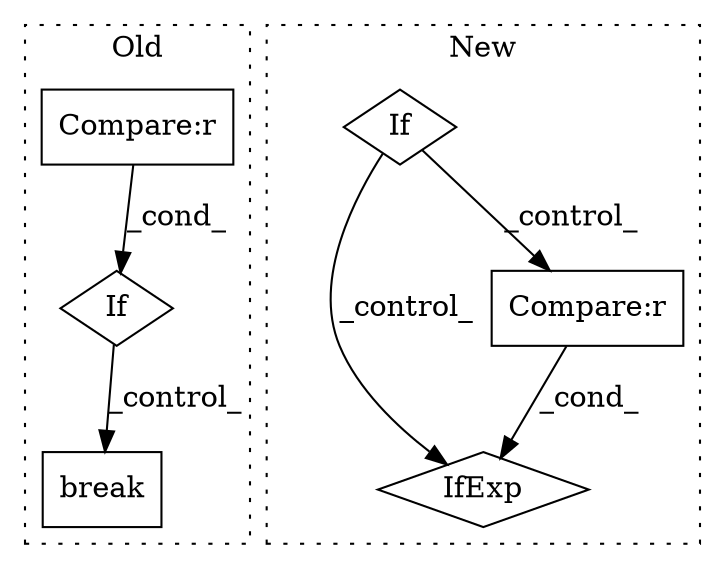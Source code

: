 digraph G {
subgraph cluster0 {
1 [label="break" a="94" s="6181" l="5" shape="box"];
3 [label="If" a="96" s="6030" l="3" shape="diamond"];
5 [label="Compare:r" a="40" s="6033" l="57" shape="box"];
label = "Old";
style="dotted";
}
subgraph cluster1 {
2 [label="IfExp" a="51" s="5895,5914" l="4,6" shape="diamond"];
4 [label="Compare:r" a="40" s="5899" l="15" shape="box"];
6 [label="If" a="96" s="5674" l="3" shape="diamond"];
label = "New";
style="dotted";
}
3 -> 1 [label="_control_"];
4 -> 2 [label="_cond_"];
5 -> 3 [label="_cond_"];
6 -> 2 [label="_control_"];
6 -> 4 [label="_control_"];
}